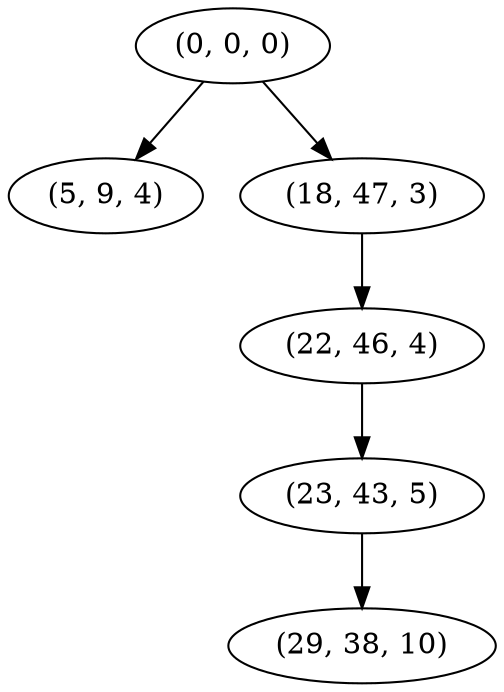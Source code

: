 digraph tree {
    "(0, 0, 0)";
    "(5, 9, 4)";
    "(18, 47, 3)";
    "(22, 46, 4)";
    "(23, 43, 5)";
    "(29, 38, 10)";
    "(0, 0, 0)" -> "(5, 9, 4)";
    "(0, 0, 0)" -> "(18, 47, 3)";
    "(18, 47, 3)" -> "(22, 46, 4)";
    "(22, 46, 4)" -> "(23, 43, 5)";
    "(23, 43, 5)" -> "(29, 38, 10)";
}
